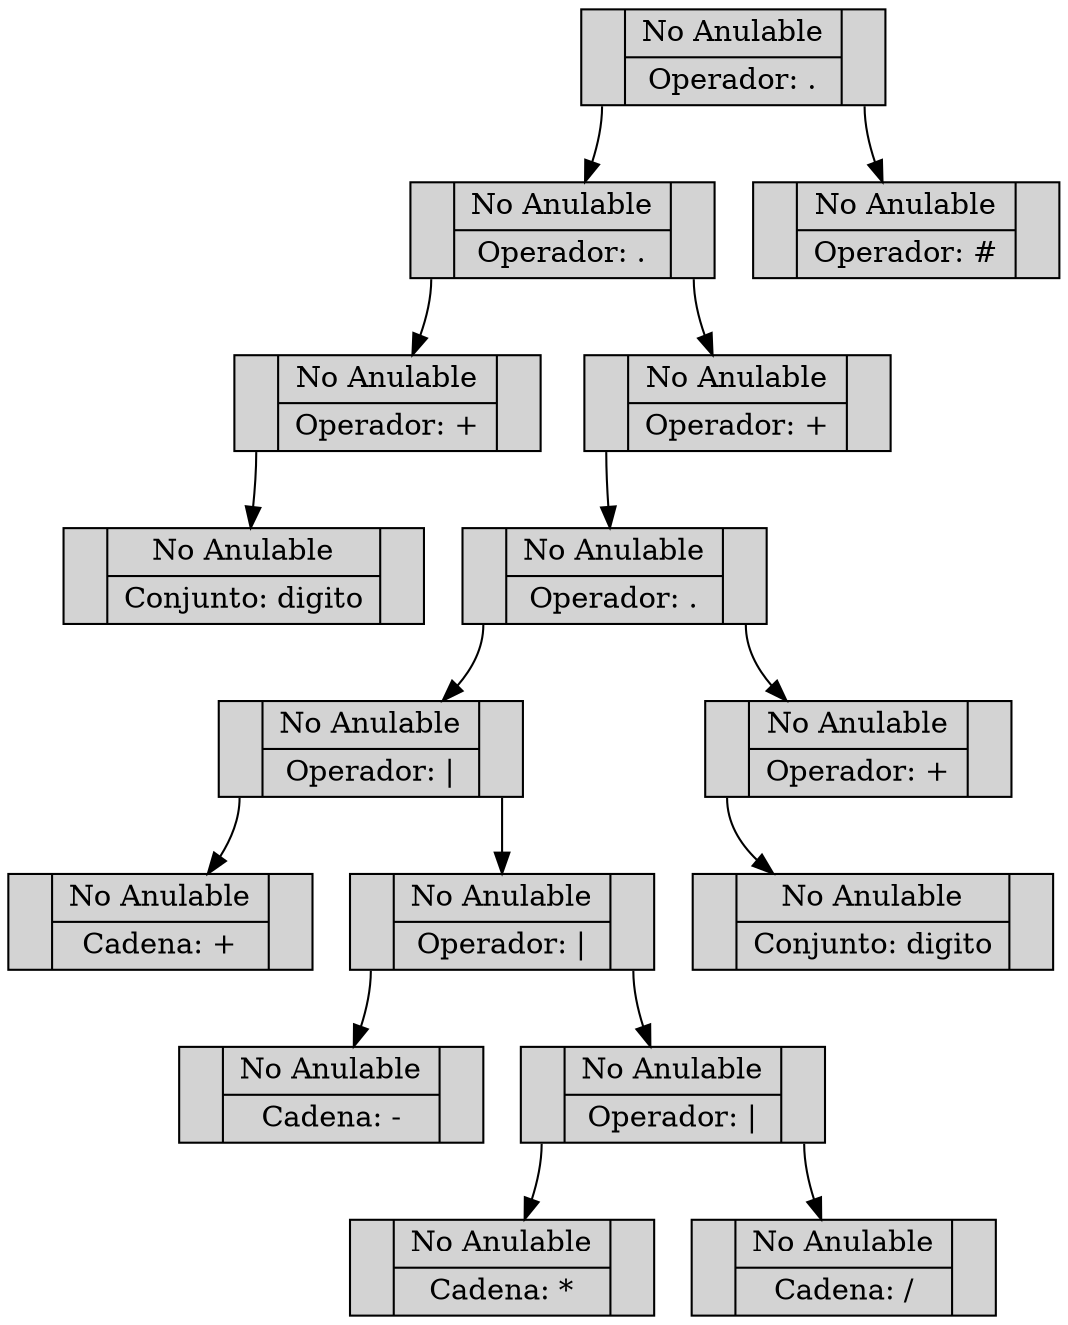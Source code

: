 digraph ARBOL { 
rankdir=TB
node[shape=record,style=filled] 
"0"[label ="<C0>|{<C1>No Anulable|Operador: \.}|<C2>"]; 
"2"[label ="<C0>|{<C1>No Anulable|Operador: \.}|<C2>"]; 
"4"[label ="<C0>|{<C1>No Anulable|Operador: \+}|<C2>"]; 
"5"[label ="<C0>|{<C1>No Anulable|Conjunto: digito}|<C2>"]; 
"4":C0->"5"; 
"2":C0->"4"; 
"6"[label ="<C0>|{<C1>No Anulable|Operador: \+}|<C2>"]; 
"7"[label ="<C0>|{<C1>No Anulable|Operador: \.}|<C2>"]; 
"8"[label ="<C0>|{<C1>No Anulable|Operador: \|}|<C2>"]; 
"9"[label ="<C0>|{<C1>No Anulable|Cadena: \+}|<C2>"]; 
"8":C0->"9"; 
"10"[label ="<C0>|{<C1>No Anulable|Operador: \|}|<C2>"]; 
"11"[label ="<C0>|{<C1>No Anulable|Cadena: \-}|<C2>"]; 
"10":C0->"11"; 
"12"[label ="<C0>|{<C1>No Anulable|Operador: \|}|<C2>"]; 
"13"[label ="<C0>|{<C1>No Anulable|Cadena: \*}|<C2>"]; 
"12":C0->"13"; 
"14"[label ="<C0>|{<C1>No Anulable|Cadena: \/}|<C2>"]; 
"12":C2->"14"; 
"10":C2->"12"; 
"8":C2->"10"; 
"7":C0->"8"; 
"15"[label ="<C0>|{<C1>No Anulable|Operador: \+}|<C2>"]; 
"16"[label ="<C0>|{<C1>No Anulable|Conjunto: digito}|<C2>"]; 
"15":C0->"16"; 
"7":C2->"15"; 
"6":C0->"7"; 
"2":C2->"6"; 
"0":C0->"2"; 
"1"[label ="<C0>|{<C1>No Anulable|Operador: \#}|<C2>"]; 
"0":C2->"1"; 

}